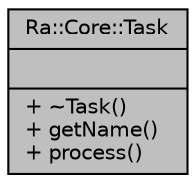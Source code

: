 digraph "Ra::Core::Task"
{
 // INTERACTIVE_SVG=YES
 // LATEX_PDF_SIZE
  edge [fontname="Helvetica",fontsize="10",labelfontname="Helvetica",labelfontsize="10"];
  node [fontname="Helvetica",fontsize="10",shape=record];
  Node1 [label="{Ra::Core::Task\n||+ ~Task()\l+ getName()\l+ process()\l}",height=0.2,width=0.4,color="black", fillcolor="grey75", style="filled", fontcolor="black",tooltip=" "];
}
